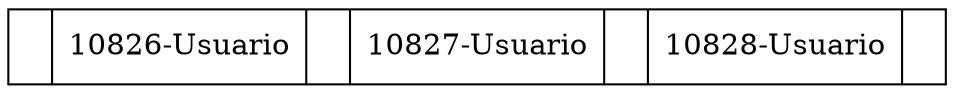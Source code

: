digraph ArbolB{

node[shape=record];
Nodo1364935737[label="<P0>|10826-Usuario|<P1>|10827-Usuario|<P2>|10828-Usuario|<P3>"];


}
